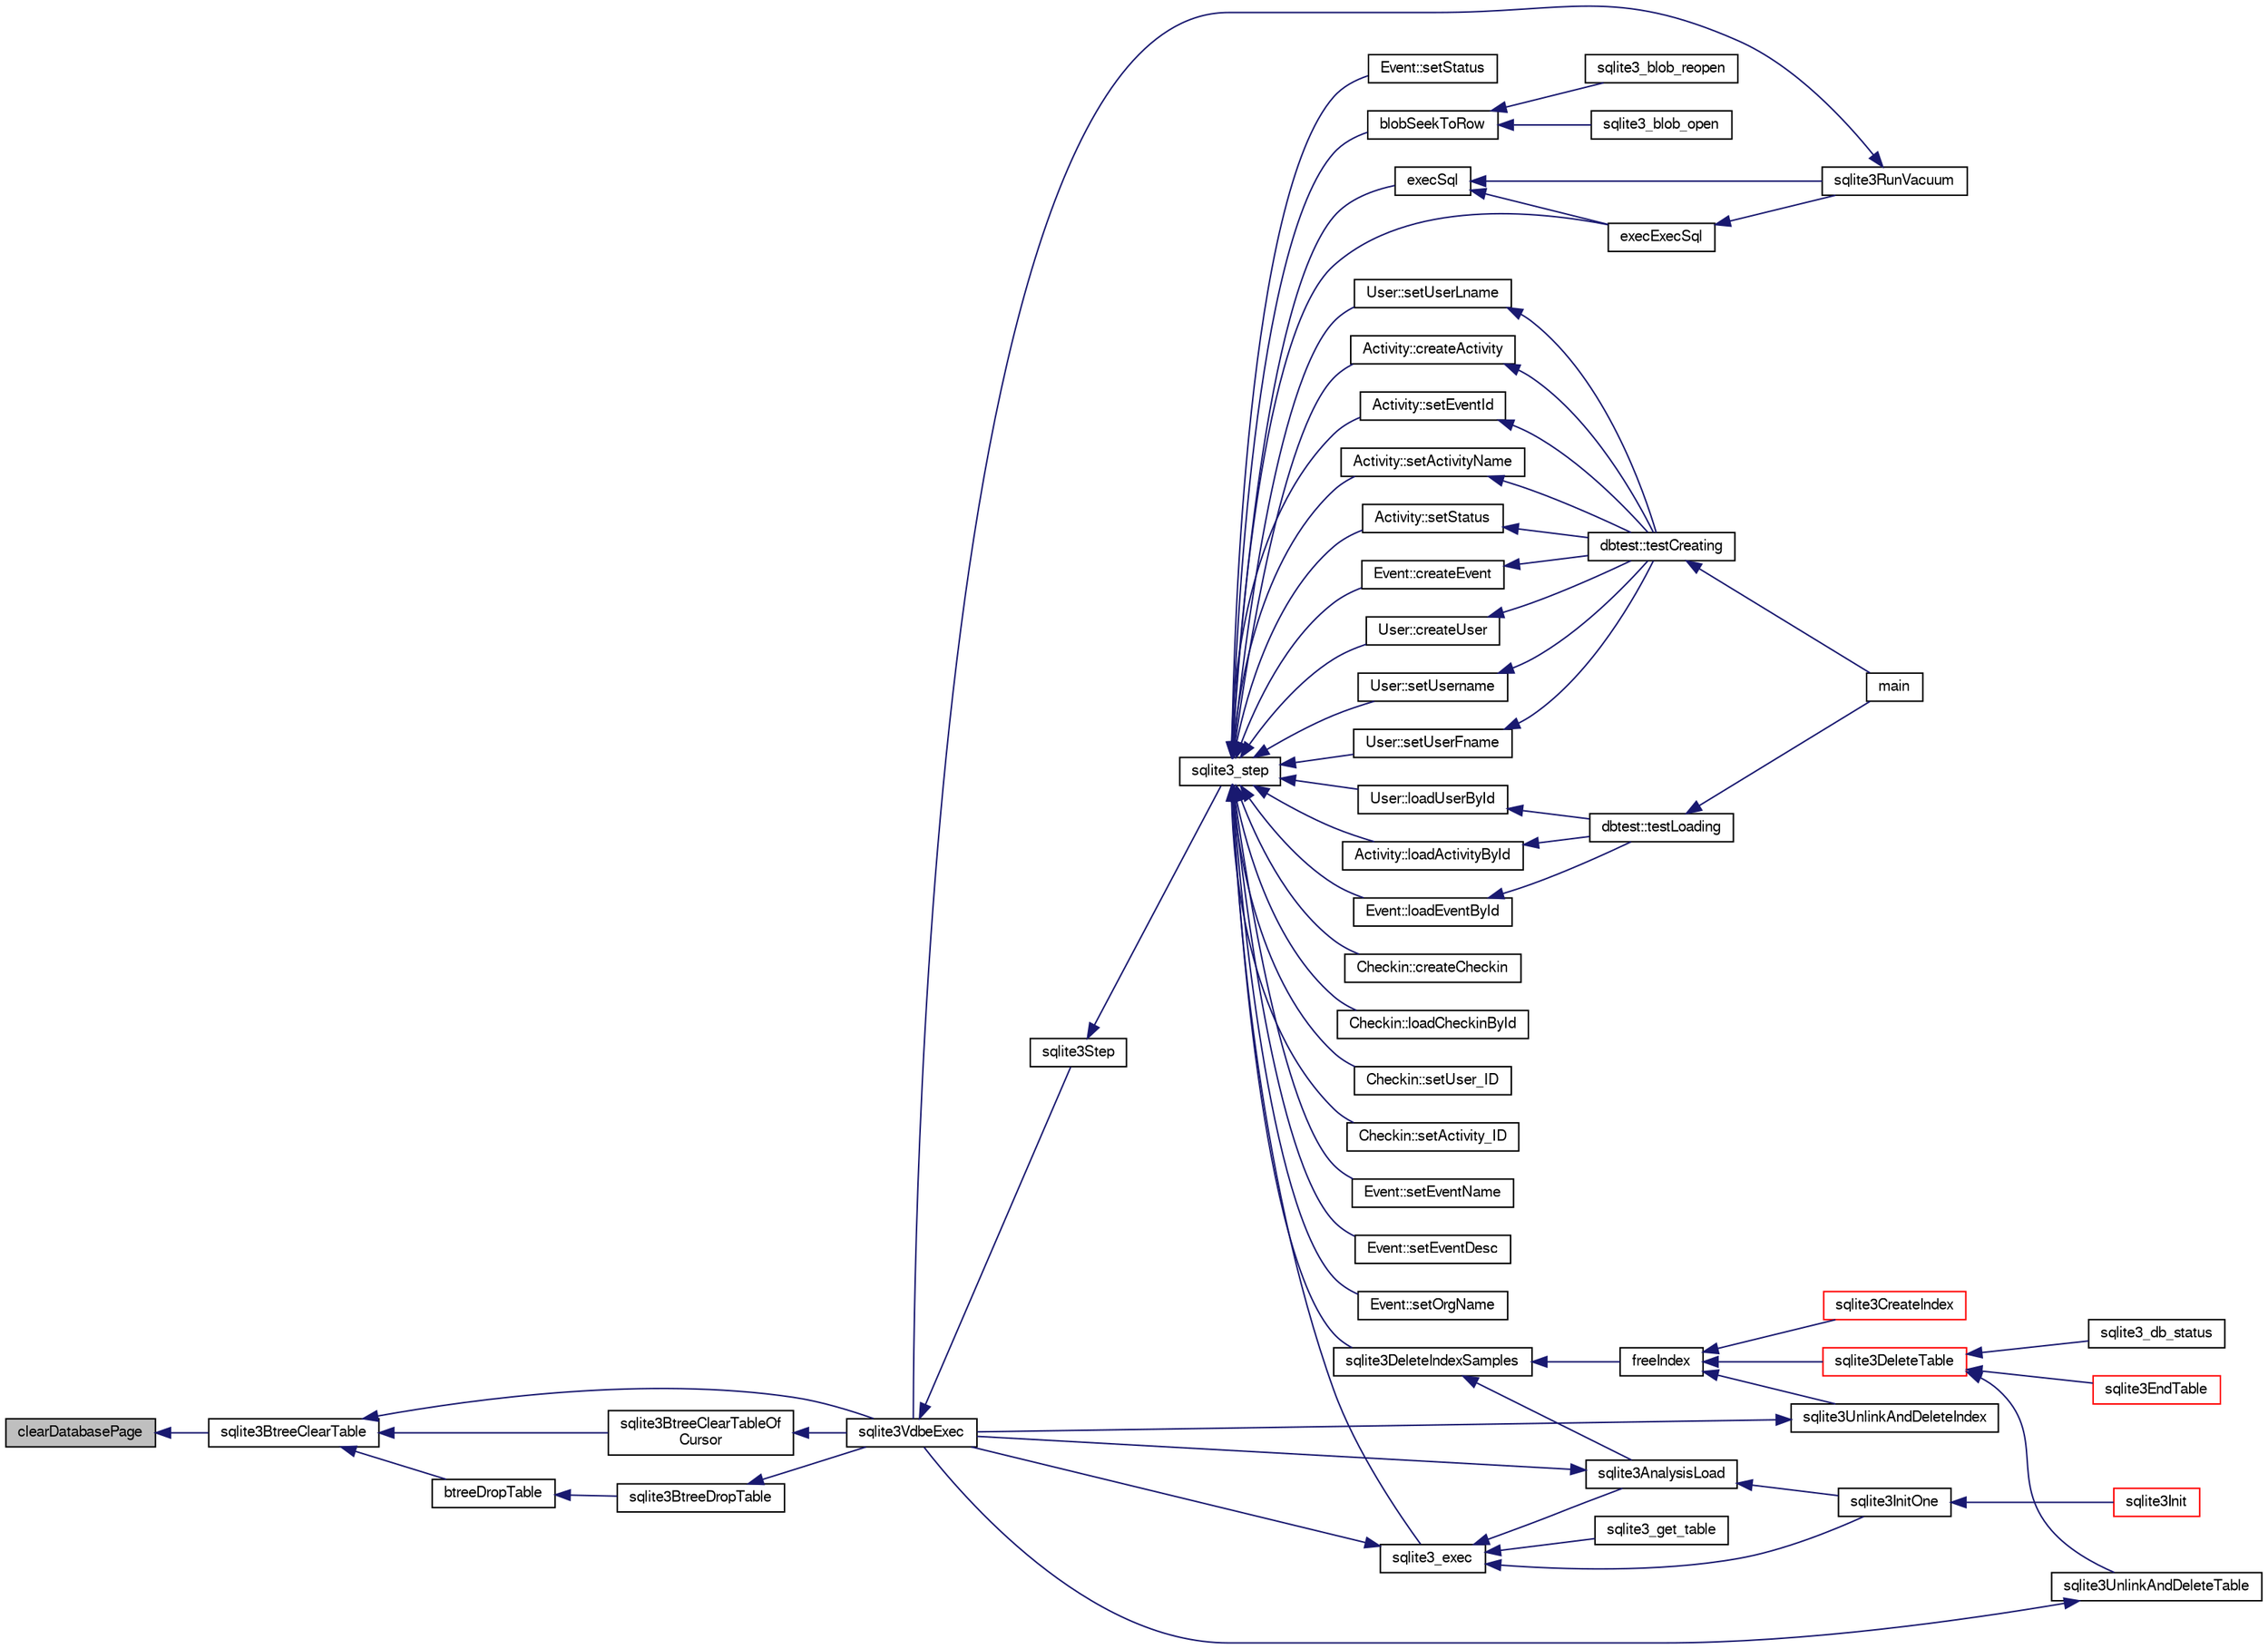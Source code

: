 digraph "clearDatabasePage"
{
  edge [fontname="FreeSans",fontsize="10",labelfontname="FreeSans",labelfontsize="10"];
  node [fontname="FreeSans",fontsize="10",shape=record];
  rankdir="LR";
  Node44520 [label="clearDatabasePage",height=0.2,width=0.4,color="black", fillcolor="grey75", style="filled", fontcolor="black"];
  Node44520 -> Node44521 [dir="back",color="midnightblue",fontsize="10",style="solid",fontname="FreeSans"];
  Node44521 [label="sqlite3BtreeClearTable",height=0.2,width=0.4,color="black", fillcolor="white", style="filled",URL="$sqlite3_8c.html#ac2fcbee7dcc155d776ecf9d5151f3872"];
  Node44521 -> Node44522 [dir="back",color="midnightblue",fontsize="10",style="solid",fontname="FreeSans"];
  Node44522 [label="sqlite3BtreeClearTableOf\lCursor",height=0.2,width=0.4,color="black", fillcolor="white", style="filled",URL="$sqlite3_8c.html#a31f4ef273f0625b74b993177f5903454"];
  Node44522 -> Node44523 [dir="back",color="midnightblue",fontsize="10",style="solid",fontname="FreeSans"];
  Node44523 [label="sqlite3VdbeExec",height=0.2,width=0.4,color="black", fillcolor="white", style="filled",URL="$sqlite3_8c.html#a8ce40a614bdc56719c4d642b1e4dfb21"];
  Node44523 -> Node44524 [dir="back",color="midnightblue",fontsize="10",style="solid",fontname="FreeSans"];
  Node44524 [label="sqlite3Step",height=0.2,width=0.4,color="black", fillcolor="white", style="filled",URL="$sqlite3_8c.html#a3f2872e873e2758a4beedad1d5113554"];
  Node44524 -> Node44525 [dir="back",color="midnightblue",fontsize="10",style="solid",fontname="FreeSans"];
  Node44525 [label="sqlite3_step",height=0.2,width=0.4,color="black", fillcolor="white", style="filled",URL="$sqlite3_8h.html#ac1e491ce36b7471eb28387f7d3c74334"];
  Node44525 -> Node44526 [dir="back",color="midnightblue",fontsize="10",style="solid",fontname="FreeSans"];
  Node44526 [label="Activity::createActivity",height=0.2,width=0.4,color="black", fillcolor="white", style="filled",URL="$classActivity.html#a813cc5e52c14ab49b39014c134e3425b"];
  Node44526 -> Node44527 [dir="back",color="midnightblue",fontsize="10",style="solid",fontname="FreeSans"];
  Node44527 [label="dbtest::testCreating",height=0.2,width=0.4,color="black", fillcolor="white", style="filled",URL="$classdbtest.html#a8193e88a7df657069c8a6bd09c8243b7"];
  Node44527 -> Node44528 [dir="back",color="midnightblue",fontsize="10",style="solid",fontname="FreeSans"];
  Node44528 [label="main",height=0.2,width=0.4,color="black", fillcolor="white", style="filled",URL="$test_8cpp.html#ae66f6b31b5ad750f1fe042a706a4e3d4"];
  Node44525 -> Node44529 [dir="back",color="midnightblue",fontsize="10",style="solid",fontname="FreeSans"];
  Node44529 [label="Activity::loadActivityById",height=0.2,width=0.4,color="black", fillcolor="white", style="filled",URL="$classActivity.html#abe4ffb4f08a47212ebf9013259d9e7fd"];
  Node44529 -> Node44530 [dir="back",color="midnightblue",fontsize="10",style="solid",fontname="FreeSans"];
  Node44530 [label="dbtest::testLoading",height=0.2,width=0.4,color="black", fillcolor="white", style="filled",URL="$classdbtest.html#a6f98d82a2c8e2b9040848763504ddae1"];
  Node44530 -> Node44528 [dir="back",color="midnightblue",fontsize="10",style="solid",fontname="FreeSans"];
  Node44525 -> Node44531 [dir="back",color="midnightblue",fontsize="10",style="solid",fontname="FreeSans"];
  Node44531 [label="Activity::setEventId",height=0.2,width=0.4,color="black", fillcolor="white", style="filled",URL="$classActivity.html#adb1d0fd0d08f473e068f0a4086bfa9ca"];
  Node44531 -> Node44527 [dir="back",color="midnightblue",fontsize="10",style="solid",fontname="FreeSans"];
  Node44525 -> Node44532 [dir="back",color="midnightblue",fontsize="10",style="solid",fontname="FreeSans"];
  Node44532 [label="Activity::setActivityName",height=0.2,width=0.4,color="black", fillcolor="white", style="filled",URL="$classActivity.html#a62dc3737b33915a36086f9dd26d16a81"];
  Node44532 -> Node44527 [dir="back",color="midnightblue",fontsize="10",style="solid",fontname="FreeSans"];
  Node44525 -> Node44533 [dir="back",color="midnightblue",fontsize="10",style="solid",fontname="FreeSans"];
  Node44533 [label="Activity::setStatus",height=0.2,width=0.4,color="black", fillcolor="white", style="filled",URL="$classActivity.html#af618135a7738f4d2a7ee147a8ef912ea"];
  Node44533 -> Node44527 [dir="back",color="midnightblue",fontsize="10",style="solid",fontname="FreeSans"];
  Node44525 -> Node44534 [dir="back",color="midnightblue",fontsize="10",style="solid",fontname="FreeSans"];
  Node44534 [label="Checkin::createCheckin",height=0.2,width=0.4,color="black", fillcolor="white", style="filled",URL="$classCheckin.html#a4e40acdf7fff0e607f6de4f24f3a163c"];
  Node44525 -> Node44535 [dir="back",color="midnightblue",fontsize="10",style="solid",fontname="FreeSans"];
  Node44535 [label="Checkin::loadCheckinById",height=0.2,width=0.4,color="black", fillcolor="white", style="filled",URL="$classCheckin.html#a3461f70ea6c68475225f2a07f78a21e0"];
  Node44525 -> Node44536 [dir="back",color="midnightblue",fontsize="10",style="solid",fontname="FreeSans"];
  Node44536 [label="Checkin::setUser_ID",height=0.2,width=0.4,color="black", fillcolor="white", style="filled",URL="$classCheckin.html#a76ab640f4f912876dbebf183db5359c6"];
  Node44525 -> Node44537 [dir="back",color="midnightblue",fontsize="10",style="solid",fontname="FreeSans"];
  Node44537 [label="Checkin::setActivity_ID",height=0.2,width=0.4,color="black", fillcolor="white", style="filled",URL="$classCheckin.html#ab2ff3ec2604ec73a42af25874a00b232"];
  Node44525 -> Node44538 [dir="back",color="midnightblue",fontsize="10",style="solid",fontname="FreeSans"];
  Node44538 [label="Event::createEvent",height=0.2,width=0.4,color="black", fillcolor="white", style="filled",URL="$classEvent.html#a77adb9f4a46ffb32c2d931f0691f5903"];
  Node44538 -> Node44527 [dir="back",color="midnightblue",fontsize="10",style="solid",fontname="FreeSans"];
  Node44525 -> Node44539 [dir="back",color="midnightblue",fontsize="10",style="solid",fontname="FreeSans"];
  Node44539 [label="Event::loadEventById",height=0.2,width=0.4,color="black", fillcolor="white", style="filled",URL="$classEvent.html#afa66cea33f722dbeecb69cc98fdea055"];
  Node44539 -> Node44530 [dir="back",color="midnightblue",fontsize="10",style="solid",fontname="FreeSans"];
  Node44525 -> Node44540 [dir="back",color="midnightblue",fontsize="10",style="solid",fontname="FreeSans"];
  Node44540 [label="Event::setEventName",height=0.2,width=0.4,color="black", fillcolor="white", style="filled",URL="$classEvent.html#a10596b6ca077df05184e30d62b08729d"];
  Node44525 -> Node44541 [dir="back",color="midnightblue",fontsize="10",style="solid",fontname="FreeSans"];
  Node44541 [label="Event::setEventDesc",height=0.2,width=0.4,color="black", fillcolor="white", style="filled",URL="$classEvent.html#ae36b8377dcae792f1c5c4726024c981b"];
  Node44525 -> Node44542 [dir="back",color="midnightblue",fontsize="10",style="solid",fontname="FreeSans"];
  Node44542 [label="Event::setOrgName",height=0.2,width=0.4,color="black", fillcolor="white", style="filled",URL="$classEvent.html#a19aac0f776bd764563a54977656cf680"];
  Node44525 -> Node44543 [dir="back",color="midnightblue",fontsize="10",style="solid",fontname="FreeSans"];
  Node44543 [label="Event::setStatus",height=0.2,width=0.4,color="black", fillcolor="white", style="filled",URL="$classEvent.html#ab0a6b9285af0f4172eb841e2b80f8972"];
  Node44525 -> Node44544 [dir="back",color="midnightblue",fontsize="10",style="solid",fontname="FreeSans"];
  Node44544 [label="blobSeekToRow",height=0.2,width=0.4,color="black", fillcolor="white", style="filled",URL="$sqlite3_8c.html#afff57e13332b98c8a44a7cebe38962ab"];
  Node44544 -> Node44545 [dir="back",color="midnightblue",fontsize="10",style="solid",fontname="FreeSans"];
  Node44545 [label="sqlite3_blob_open",height=0.2,width=0.4,color="black", fillcolor="white", style="filled",URL="$sqlite3_8h.html#adb8ad839a5bdd62a43785132bc7dd518"];
  Node44544 -> Node44546 [dir="back",color="midnightblue",fontsize="10",style="solid",fontname="FreeSans"];
  Node44546 [label="sqlite3_blob_reopen",height=0.2,width=0.4,color="black", fillcolor="white", style="filled",URL="$sqlite3_8h.html#abc77c24fdc0150138490359a94360f7e"];
  Node44525 -> Node44547 [dir="back",color="midnightblue",fontsize="10",style="solid",fontname="FreeSans"];
  Node44547 [label="sqlite3DeleteIndexSamples",height=0.2,width=0.4,color="black", fillcolor="white", style="filled",URL="$sqlite3_8c.html#aaeda0302fbf61397ec009f65bed047ef"];
  Node44547 -> Node44548 [dir="back",color="midnightblue",fontsize="10",style="solid",fontname="FreeSans"];
  Node44548 [label="sqlite3AnalysisLoad",height=0.2,width=0.4,color="black", fillcolor="white", style="filled",URL="$sqlite3_8c.html#a48a2301c27e1d3d68708b9b8761b5a01"];
  Node44548 -> Node44523 [dir="back",color="midnightblue",fontsize="10",style="solid",fontname="FreeSans"];
  Node44548 -> Node44549 [dir="back",color="midnightblue",fontsize="10",style="solid",fontname="FreeSans"];
  Node44549 [label="sqlite3InitOne",height=0.2,width=0.4,color="black", fillcolor="white", style="filled",URL="$sqlite3_8c.html#ac4318b25df65269906b0379251fe9b85"];
  Node44549 -> Node44550 [dir="back",color="midnightblue",fontsize="10",style="solid",fontname="FreeSans"];
  Node44550 [label="sqlite3Init",height=0.2,width=0.4,color="red", fillcolor="white", style="filled",URL="$sqlite3_8c.html#aed74e3dc765631a833f522f425ff5a48"];
  Node44547 -> Node44650 [dir="back",color="midnightblue",fontsize="10",style="solid",fontname="FreeSans"];
  Node44650 [label="freeIndex",height=0.2,width=0.4,color="black", fillcolor="white", style="filled",URL="$sqlite3_8c.html#a00907c99c18d5bcb9d0b38c077146c31"];
  Node44650 -> Node44651 [dir="back",color="midnightblue",fontsize="10",style="solid",fontname="FreeSans"];
  Node44651 [label="sqlite3UnlinkAndDeleteIndex",height=0.2,width=0.4,color="black", fillcolor="white", style="filled",URL="$sqlite3_8c.html#a889f2dcb438c56db37a6d61e9f25e244"];
  Node44651 -> Node44523 [dir="back",color="midnightblue",fontsize="10",style="solid",fontname="FreeSans"];
  Node44650 -> Node44652 [dir="back",color="midnightblue",fontsize="10",style="solid",fontname="FreeSans"];
  Node44652 [label="sqlite3DeleteTable",height=0.2,width=0.4,color="red", fillcolor="white", style="filled",URL="$sqlite3_8c.html#a7fd3d507375a381a3807f92735318973"];
  Node44652 -> Node44653 [dir="back",color="midnightblue",fontsize="10",style="solid",fontname="FreeSans"];
  Node44653 [label="sqlite3_db_status",height=0.2,width=0.4,color="black", fillcolor="white", style="filled",URL="$sqlite3_8h.html#ab64e8333313ee2e44116842711818940"];
  Node44652 -> Node44654 [dir="back",color="midnightblue",fontsize="10",style="solid",fontname="FreeSans"];
  Node44654 [label="sqlite3UnlinkAndDeleteTable",height=0.2,width=0.4,color="black", fillcolor="white", style="filled",URL="$sqlite3_8c.html#a9733677716a49de464f86fff164e9a1b"];
  Node44654 -> Node44523 [dir="back",color="midnightblue",fontsize="10",style="solid",fontname="FreeSans"];
  Node44652 -> Node44565 [dir="back",color="midnightblue",fontsize="10",style="solid",fontname="FreeSans"];
  Node44565 [label="sqlite3EndTable",height=0.2,width=0.4,color="red", fillcolor="white", style="filled",URL="$sqlite3_8c.html#a7b5f2c66c0f0b6f819d970ca389768b0"];
  Node44650 -> Node44562 [dir="back",color="midnightblue",fontsize="10",style="solid",fontname="FreeSans"];
  Node44562 [label="sqlite3CreateIndex",height=0.2,width=0.4,color="red", fillcolor="white", style="filled",URL="$sqlite3_8c.html#a8dbe5e590ab6c58a8c45f34f7c81e825"];
  Node44525 -> Node44716 [dir="back",color="midnightblue",fontsize="10",style="solid",fontname="FreeSans"];
  Node44716 [label="sqlite3_exec",height=0.2,width=0.4,color="black", fillcolor="white", style="filled",URL="$sqlite3_8h.html#a97487ec8150e0bcc8fa392ab8f0e24db"];
  Node44716 -> Node44523 [dir="back",color="midnightblue",fontsize="10",style="solid",fontname="FreeSans"];
  Node44716 -> Node44548 [dir="back",color="midnightblue",fontsize="10",style="solid",fontname="FreeSans"];
  Node44716 -> Node44549 [dir="back",color="midnightblue",fontsize="10",style="solid",fontname="FreeSans"];
  Node44716 -> Node44717 [dir="back",color="midnightblue",fontsize="10",style="solid",fontname="FreeSans"];
  Node44717 [label="sqlite3_get_table",height=0.2,width=0.4,color="black", fillcolor="white", style="filled",URL="$sqlite3_8h.html#a5effeac4e12df57beaa35c5be1f61579"];
  Node44525 -> Node44707 [dir="back",color="midnightblue",fontsize="10",style="solid",fontname="FreeSans"];
  Node44707 [label="execSql",height=0.2,width=0.4,color="black", fillcolor="white", style="filled",URL="$sqlite3_8c.html#a7d16651b98a110662f4c265eff0246cb"];
  Node44707 -> Node44708 [dir="back",color="midnightblue",fontsize="10",style="solid",fontname="FreeSans"];
  Node44708 [label="execExecSql",height=0.2,width=0.4,color="black", fillcolor="white", style="filled",URL="$sqlite3_8c.html#ac1be09a6c047f21133d16378d301e0d4"];
  Node44708 -> Node44709 [dir="back",color="midnightblue",fontsize="10",style="solid",fontname="FreeSans"];
  Node44709 [label="sqlite3RunVacuum",height=0.2,width=0.4,color="black", fillcolor="white", style="filled",URL="$sqlite3_8c.html#a5e83ddc7b3e7e8e79ad5d1fc92de1d2f"];
  Node44709 -> Node44523 [dir="back",color="midnightblue",fontsize="10",style="solid",fontname="FreeSans"];
  Node44707 -> Node44709 [dir="back",color="midnightblue",fontsize="10",style="solid",fontname="FreeSans"];
  Node44525 -> Node44708 [dir="back",color="midnightblue",fontsize="10",style="solid",fontname="FreeSans"];
  Node44525 -> Node44710 [dir="back",color="midnightblue",fontsize="10",style="solid",fontname="FreeSans"];
  Node44710 [label="User::createUser",height=0.2,width=0.4,color="black", fillcolor="white", style="filled",URL="$classUser.html#a22ed673939e8cc0a136130b809bba513"];
  Node44710 -> Node44527 [dir="back",color="midnightblue",fontsize="10",style="solid",fontname="FreeSans"];
  Node44525 -> Node44711 [dir="back",color="midnightblue",fontsize="10",style="solid",fontname="FreeSans"];
  Node44711 [label="User::loadUserById",height=0.2,width=0.4,color="black", fillcolor="white", style="filled",URL="$classUser.html#a863377665b7fb83c5547dcf9727f5092"];
  Node44711 -> Node44530 [dir="back",color="midnightblue",fontsize="10",style="solid",fontname="FreeSans"];
  Node44525 -> Node44712 [dir="back",color="midnightblue",fontsize="10",style="solid",fontname="FreeSans"];
  Node44712 [label="User::setUsername",height=0.2,width=0.4,color="black", fillcolor="white", style="filled",URL="$classUser.html#aa0497022a136cb78de785b0a39ae60b1"];
  Node44712 -> Node44527 [dir="back",color="midnightblue",fontsize="10",style="solid",fontname="FreeSans"];
  Node44525 -> Node44713 [dir="back",color="midnightblue",fontsize="10",style="solid",fontname="FreeSans"];
  Node44713 [label="User::setUserFname",height=0.2,width=0.4,color="black", fillcolor="white", style="filled",URL="$classUser.html#a72657eb55cd0ca437b4841a43f19912f"];
  Node44713 -> Node44527 [dir="back",color="midnightblue",fontsize="10",style="solid",fontname="FreeSans"];
  Node44525 -> Node44714 [dir="back",color="midnightblue",fontsize="10",style="solid",fontname="FreeSans"];
  Node44714 [label="User::setUserLname",height=0.2,width=0.4,color="black", fillcolor="white", style="filled",URL="$classUser.html#aa25973387e5afe1aa6f60dd6545e33b5"];
  Node44714 -> Node44527 [dir="back",color="midnightblue",fontsize="10",style="solid",fontname="FreeSans"];
  Node44521 -> Node44784 [dir="back",color="midnightblue",fontsize="10",style="solid",fontname="FreeSans"];
  Node44784 [label="btreeDropTable",height=0.2,width=0.4,color="black", fillcolor="white", style="filled",URL="$sqlite3_8c.html#abba4061ea34842db278e91f537d2c2ff"];
  Node44784 -> Node44785 [dir="back",color="midnightblue",fontsize="10",style="solid",fontname="FreeSans"];
  Node44785 [label="sqlite3BtreeDropTable",height=0.2,width=0.4,color="black", fillcolor="white", style="filled",URL="$sqlite3_8c.html#a7b9a218bc08d8acfc94b74ea5c47eaa8"];
  Node44785 -> Node44523 [dir="back",color="midnightblue",fontsize="10",style="solid",fontname="FreeSans"];
  Node44521 -> Node44523 [dir="back",color="midnightblue",fontsize="10",style="solid",fontname="FreeSans"];
}
